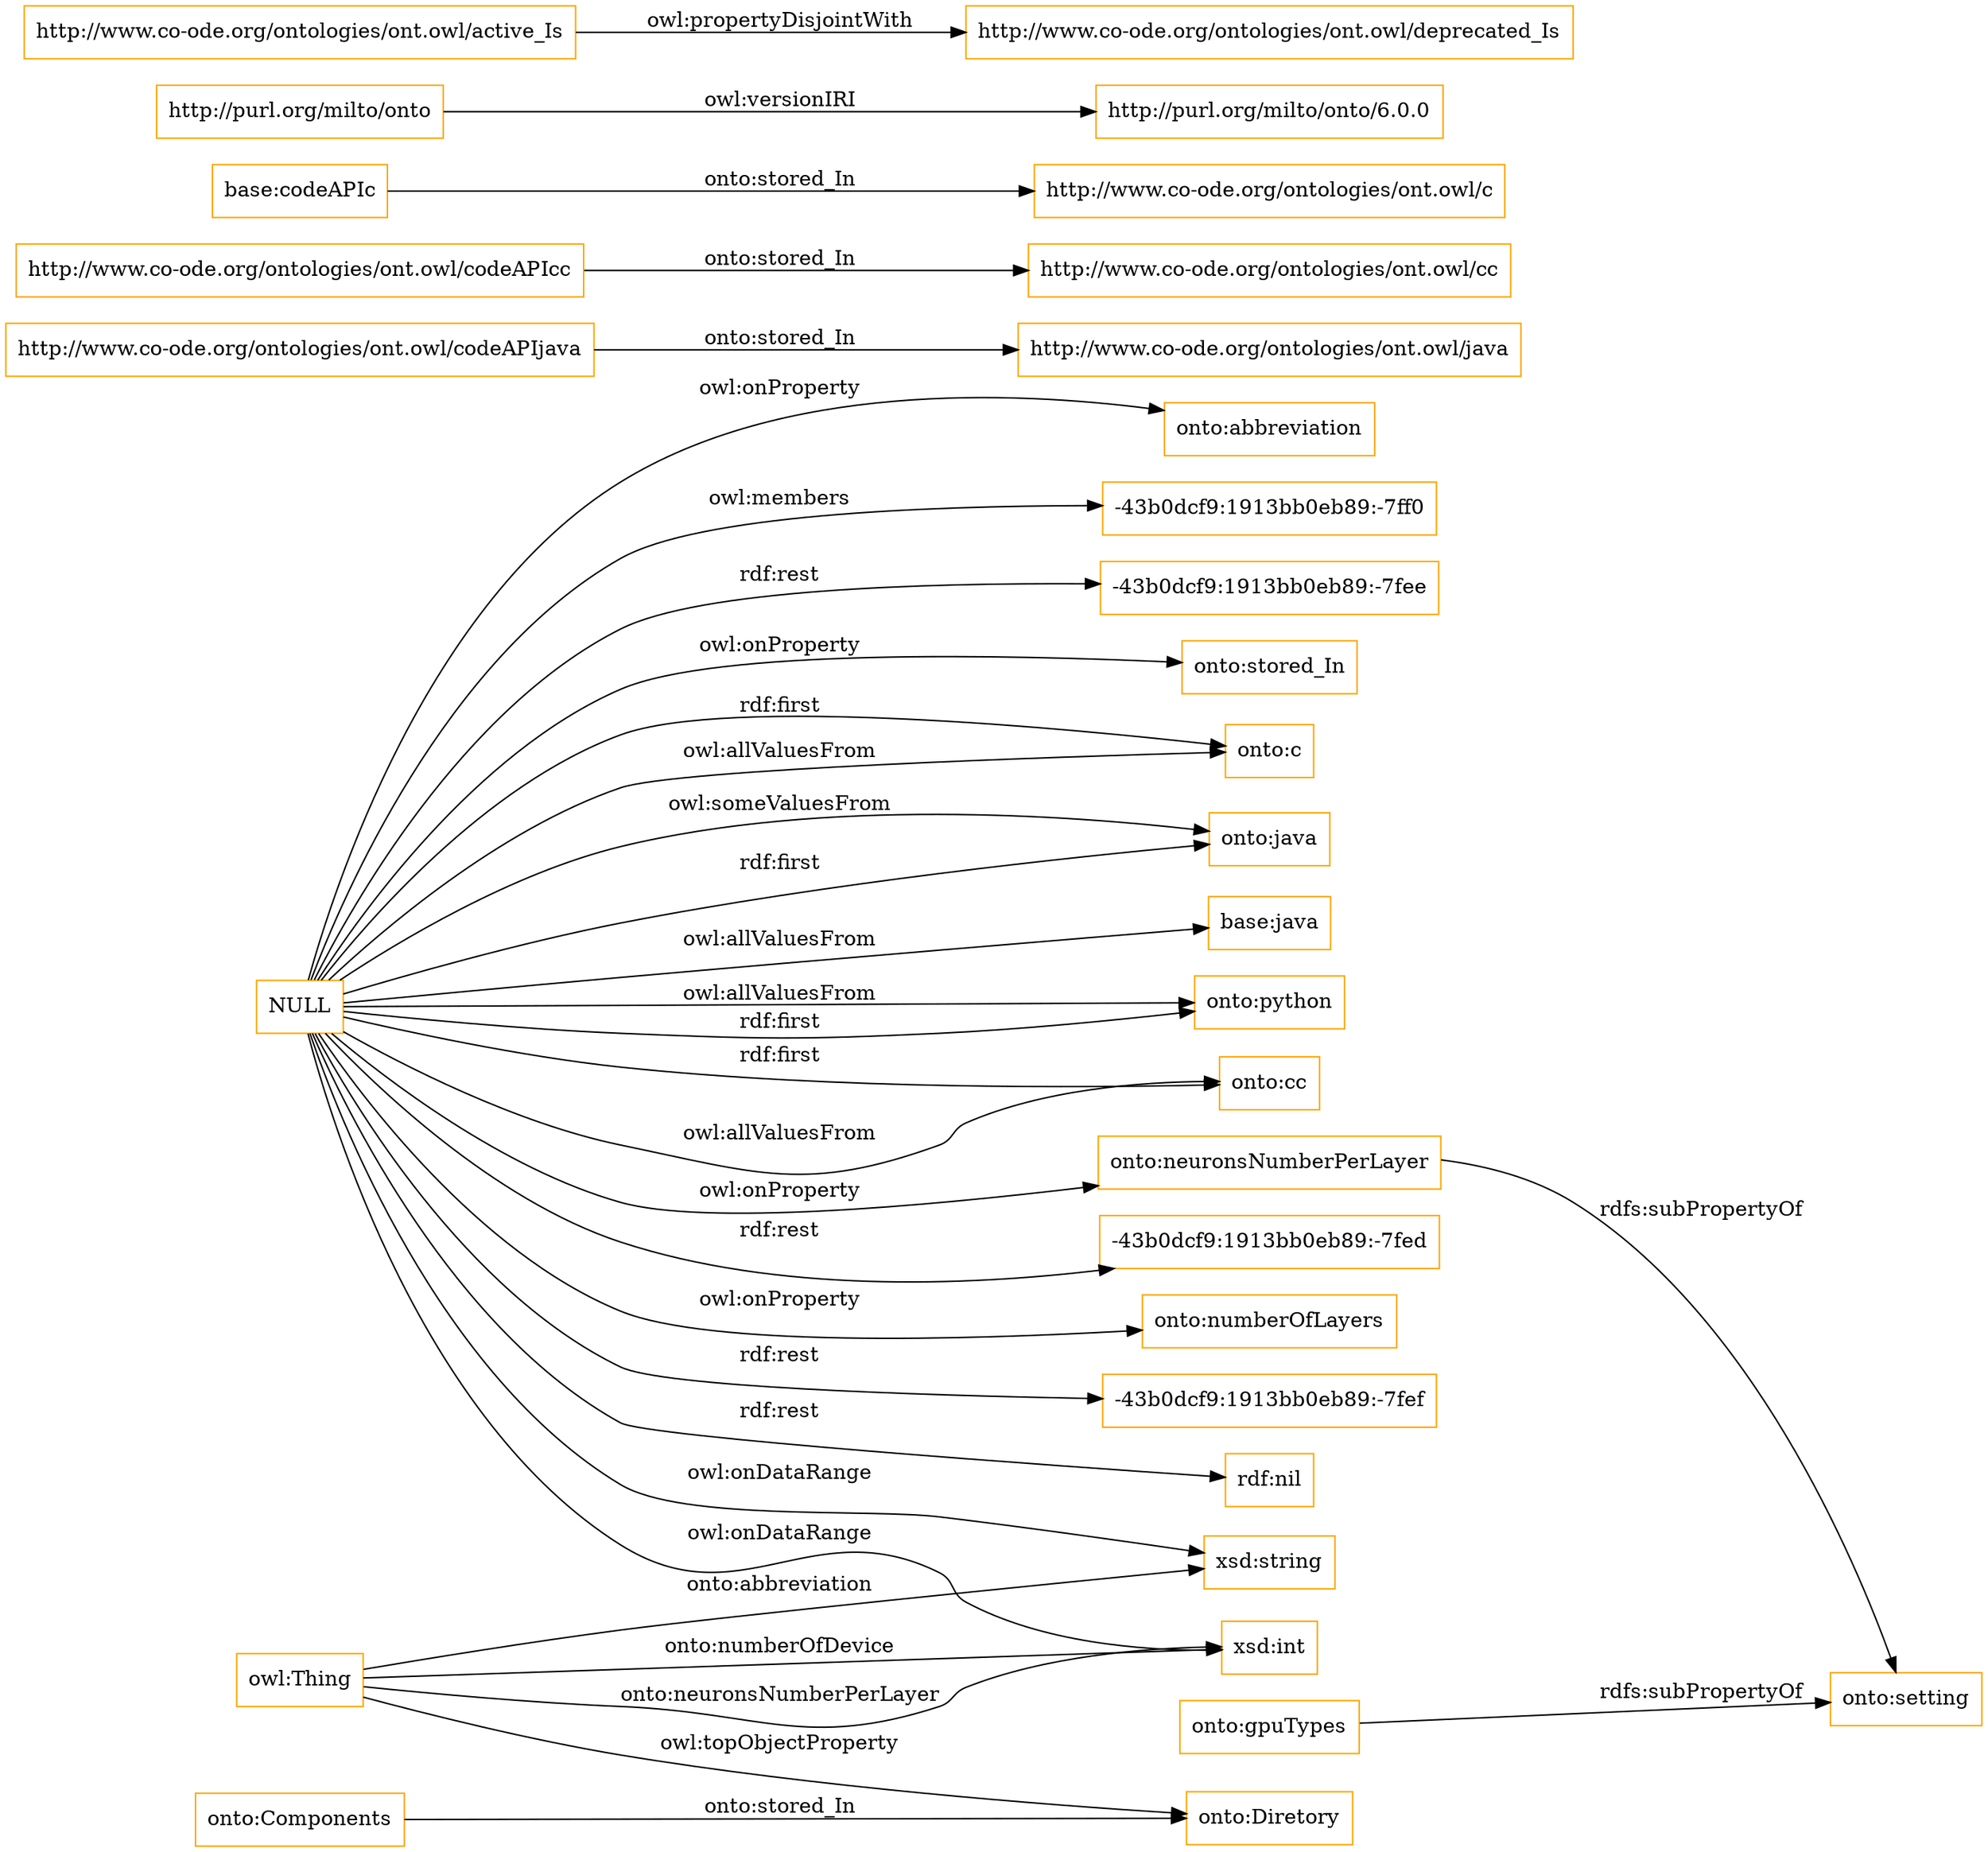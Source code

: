 digraph ar2dtool_diagram { 
rankdir=LR;
size="1501"
node [shape = rectangle, color="orange"]; "onto:c" "onto:Diretory" "onto:java" "base:java" "onto:python" "onto:cc" "onto:Components" ; /*classes style*/
	"onto:gpuTypes" -> "onto:setting" [ label = "rdfs:subPropertyOf" ];
	"http://www.co-ode.org/ontologies/ont.owl/codeAPIjava" -> "http://www.co-ode.org/ontologies/ont.owl/java" [ label = "onto:stored_In" ];
	"onto:neuronsNumberPerLayer" -> "onto:setting" [ label = "rdfs:subPropertyOf" ];
	"http://www.co-ode.org/ontologies/ont.owl/codeAPIcc" -> "http://www.co-ode.org/ontologies/ont.owl/cc" [ label = "onto:stored_In" ];
	"base:codeAPIc" -> "http://www.co-ode.org/ontologies/ont.owl/c" [ label = "onto:stored_In" ];
	"http://purl.org/milto/onto" -> "http://purl.org/milto/onto/6.0.0" [ label = "owl:versionIRI" ];
	"http://www.co-ode.org/ontologies/ont.owl/active_Is" -> "http://www.co-ode.org/ontologies/ont.owl/deprecated_Is" [ label = "owl:propertyDisjointWith" ];
	"NULL" -> "onto:c" [ label = "owl:allValuesFrom" ];
	"NULL" -> "onto:java" [ label = "rdf:first" ];
	"NULL" -> "-43b0dcf9:1913bb0eb89:-7fed" [ label = "rdf:rest" ];
	"NULL" -> "base:java" [ label = "owl:allValuesFrom" ];
	"NULL" -> "onto:java" [ label = "owl:someValuesFrom" ];
	"NULL" -> "onto:numberOfLayers" [ label = "owl:onProperty" ];
	"NULL" -> "-43b0dcf9:1913bb0eb89:-7fef" [ label = "rdf:rest" ];
	"NULL" -> "onto:neuronsNumberPerLayer" [ label = "owl:onProperty" ];
	"NULL" -> "onto:python" [ label = "rdf:first" ];
	"NULL" -> "onto:python" [ label = "owl:allValuesFrom" ];
	"NULL" -> "onto:cc" [ label = "owl:allValuesFrom" ];
	"NULL" -> "rdf:nil" [ label = "rdf:rest" ];
	"NULL" -> "xsd:string" [ label = "owl:onDataRange" ];
	"NULL" -> "onto:c" [ label = "rdf:first" ];
	"NULL" -> "onto:abbreviation" [ label = "owl:onProperty" ];
	"NULL" -> "-43b0dcf9:1913bb0eb89:-7ff0" [ label = "owl:members" ];
	"NULL" -> "xsd:int" [ label = "owl:onDataRange" ];
	"NULL" -> "-43b0dcf9:1913bb0eb89:-7fee" [ label = "rdf:rest" ];
	"NULL" -> "onto:stored_In" [ label = "owl:onProperty" ];
	"NULL" -> "onto:cc" [ label = "rdf:first" ];
	"owl:Thing" -> "xsd:int" [ label = "onto:neuronsNumberPerLayer" ];
	"owl:Thing" -> "xsd:int" [ label = "onto:numberOfDevice" ];
	"owl:Thing" -> "xsd:string" [ label = "onto:abbreviation" ];
	"onto:Components" -> "onto:Diretory" [ label = "onto:stored_In" ];
	"owl:Thing" -> "onto:Diretory" [ label = "owl:topObjectProperty" ];

}
